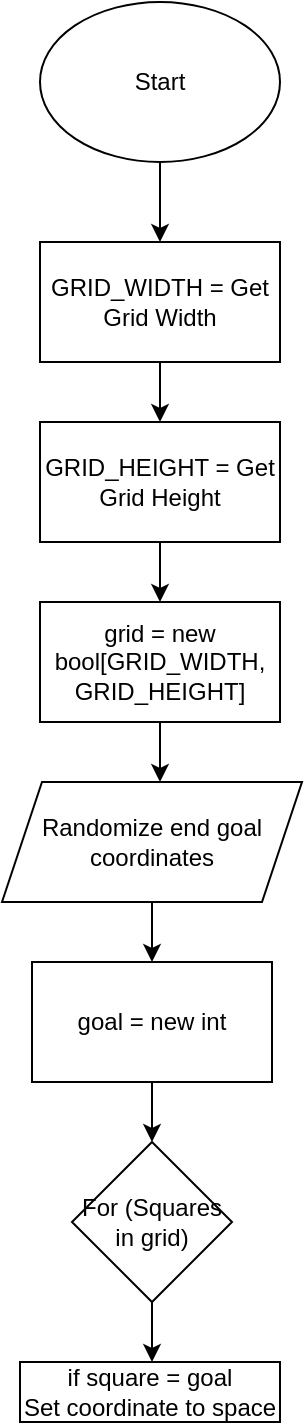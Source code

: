 <mxfile version="16.2.4" type="github">
  <diagram id="7w5shZzXePETHSVYoWxc" name="Page-1">
    <mxGraphModel dx="782" dy="706" grid="1" gridSize="10" guides="1" tooltips="1" connect="1" arrows="1" fold="1" page="1" pageScale="1" pageWidth="850" pageHeight="1100" math="0" shadow="0">
      <root>
        <mxCell id="0" />
        <mxCell id="1" parent="0" />
        <mxCell id="6B_npjOtoBmQOe1TR8oO-1" style="edgeStyle=orthogonalEdgeStyle;rounded=0;orthogonalLoop=1;jettySize=auto;html=1;exitX=0.5;exitY=1;exitDx=0;exitDy=0;" parent="1" source="KBZl2YYVLOGSF0I40q8S-2" edge="1">
          <mxGeometry relative="1" as="geometry">
            <mxPoint x="400" y="440" as="targetPoint" />
          </mxGeometry>
        </mxCell>
        <mxCell id="KBZl2YYVLOGSF0I40q8S-2" value="Start" style="ellipse;whiteSpace=wrap;html=1;" parent="1" vertex="1">
          <mxGeometry x="340" y="320" width="120" height="80" as="geometry" />
        </mxCell>
        <mxCell id="6B_npjOtoBmQOe1TR8oO-4" value="" style="edgeStyle=orthogonalEdgeStyle;rounded=0;orthogonalLoop=1;jettySize=auto;html=1;" parent="1" source="6B_npjOtoBmQOe1TR8oO-2" target="6B_npjOtoBmQOe1TR8oO-3" edge="1">
          <mxGeometry relative="1" as="geometry" />
        </mxCell>
        <mxCell id="6B_npjOtoBmQOe1TR8oO-2" value="GRID_WIDTH = Get Grid Width" style="rounded=0;whiteSpace=wrap;html=1;" parent="1" vertex="1">
          <mxGeometry x="340" y="440" width="120" height="60" as="geometry" />
        </mxCell>
        <mxCell id="6B_npjOtoBmQOe1TR8oO-6" value="" style="edgeStyle=orthogonalEdgeStyle;rounded=0;orthogonalLoop=1;jettySize=auto;html=1;" parent="1" source="6B_npjOtoBmQOe1TR8oO-3" target="6B_npjOtoBmQOe1TR8oO-5" edge="1">
          <mxGeometry relative="1" as="geometry" />
        </mxCell>
        <mxCell id="6B_npjOtoBmQOe1TR8oO-3" value="GRID_HEIGHT = Get Grid Height" style="rounded=0;whiteSpace=wrap;html=1;" parent="1" vertex="1">
          <mxGeometry x="340" y="530" width="120" height="60" as="geometry" />
        </mxCell>
        <mxCell id="6B_npjOtoBmQOe1TR8oO-7" style="edgeStyle=orthogonalEdgeStyle;rounded=0;orthogonalLoop=1;jettySize=auto;html=1;" parent="1" source="6B_npjOtoBmQOe1TR8oO-5" edge="1">
          <mxGeometry relative="1" as="geometry">
            <mxPoint x="400" y="710" as="targetPoint" />
          </mxGeometry>
        </mxCell>
        <mxCell id="6B_npjOtoBmQOe1TR8oO-5" value="grid = new bool[GRID_WIDTH, GRID_HEIGHT]" style="rounded=0;whiteSpace=wrap;html=1;" parent="1" vertex="1">
          <mxGeometry x="340" y="620" width="120" height="60" as="geometry" />
        </mxCell>
        <mxCell id="6B_npjOtoBmQOe1TR8oO-11" value="" style="edgeStyle=orthogonalEdgeStyle;rounded=0;orthogonalLoop=1;jettySize=auto;html=1;" parent="1" source="6B_npjOtoBmQOe1TR8oO-9" target="6B_npjOtoBmQOe1TR8oO-10" edge="1">
          <mxGeometry relative="1" as="geometry" />
        </mxCell>
        <mxCell id="6B_npjOtoBmQOe1TR8oO-9" value="Randomize end goal coordinates" style="shape=parallelogram;perimeter=parallelogramPerimeter;whiteSpace=wrap;html=1;fixedSize=1;" parent="1" vertex="1">
          <mxGeometry x="321" y="710" width="150" height="60" as="geometry" />
        </mxCell>
        <mxCell id="6B_npjOtoBmQOe1TR8oO-13" value="" style="edgeStyle=orthogonalEdgeStyle;rounded=0;orthogonalLoop=1;jettySize=auto;html=1;" parent="1" source="6B_npjOtoBmQOe1TR8oO-10" edge="1">
          <mxGeometry relative="1" as="geometry">
            <mxPoint x="396" y="890" as="targetPoint" />
          </mxGeometry>
        </mxCell>
        <mxCell id="6B_npjOtoBmQOe1TR8oO-10" value="goal = new int" style="whiteSpace=wrap;html=1;" parent="1" vertex="1">
          <mxGeometry x="336" y="800" width="120" height="60" as="geometry" />
        </mxCell>
        <mxCell id="R8sPB7nf0KhpVJkGB3Jy-3" style="edgeStyle=orthogonalEdgeStyle;rounded=0;orthogonalLoop=1;jettySize=auto;html=1;exitX=0.5;exitY=1;exitDx=0;exitDy=0;" edge="1" parent="1" source="R8sPB7nf0KhpVJkGB3Jy-2">
          <mxGeometry relative="1" as="geometry">
            <mxPoint x="396" y="1000" as="targetPoint" />
          </mxGeometry>
        </mxCell>
        <mxCell id="R8sPB7nf0KhpVJkGB3Jy-2" value="For (Squares&lt;br&gt;in grid)" style="rhombus;whiteSpace=wrap;html=1;" vertex="1" parent="1">
          <mxGeometry x="356" y="890" width="80" height="80" as="geometry" />
        </mxCell>
        <mxCell id="R8sPB7nf0KhpVJkGB3Jy-4" value="if square = goal&lt;br&gt;Set coordinate to space" style="rounded=0;whiteSpace=wrap;html=1;" vertex="1" parent="1">
          <mxGeometry x="330" y="1000" width="130" height="30" as="geometry" />
        </mxCell>
      </root>
    </mxGraphModel>
  </diagram>
</mxfile>
